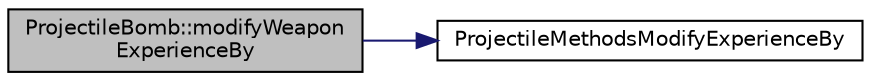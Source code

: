 digraph "ProjectileBomb::modifyWeaponExperienceBy"
{
 // LATEX_PDF_SIZE
  edge [fontname="Helvetica",fontsize="10",labelfontname="Helvetica",labelfontsize="10"];
  node [fontname="Helvetica",fontsize="10",shape=record];
  rankdir="LR";
  Node1 [label="ProjectileBomb::modifyWeapon\lExperienceBy",height=0.2,width=0.4,color="black", fillcolor="grey75", style="filled", fontcolor="black",tooltip=" "];
  Node1 -> Node2 [color="midnightblue",fontsize="10",style="solid",fontname="Helvetica"];
  Node2 [label="ProjectileMethodsModifyExperienceBy",height=0.2,width=0.4,color="black", fillcolor="white", style="filled",URL="$_projectile_methods_8cpp.html#a948a25f09c225655e485b740d935f719",tooltip=" "];
}
